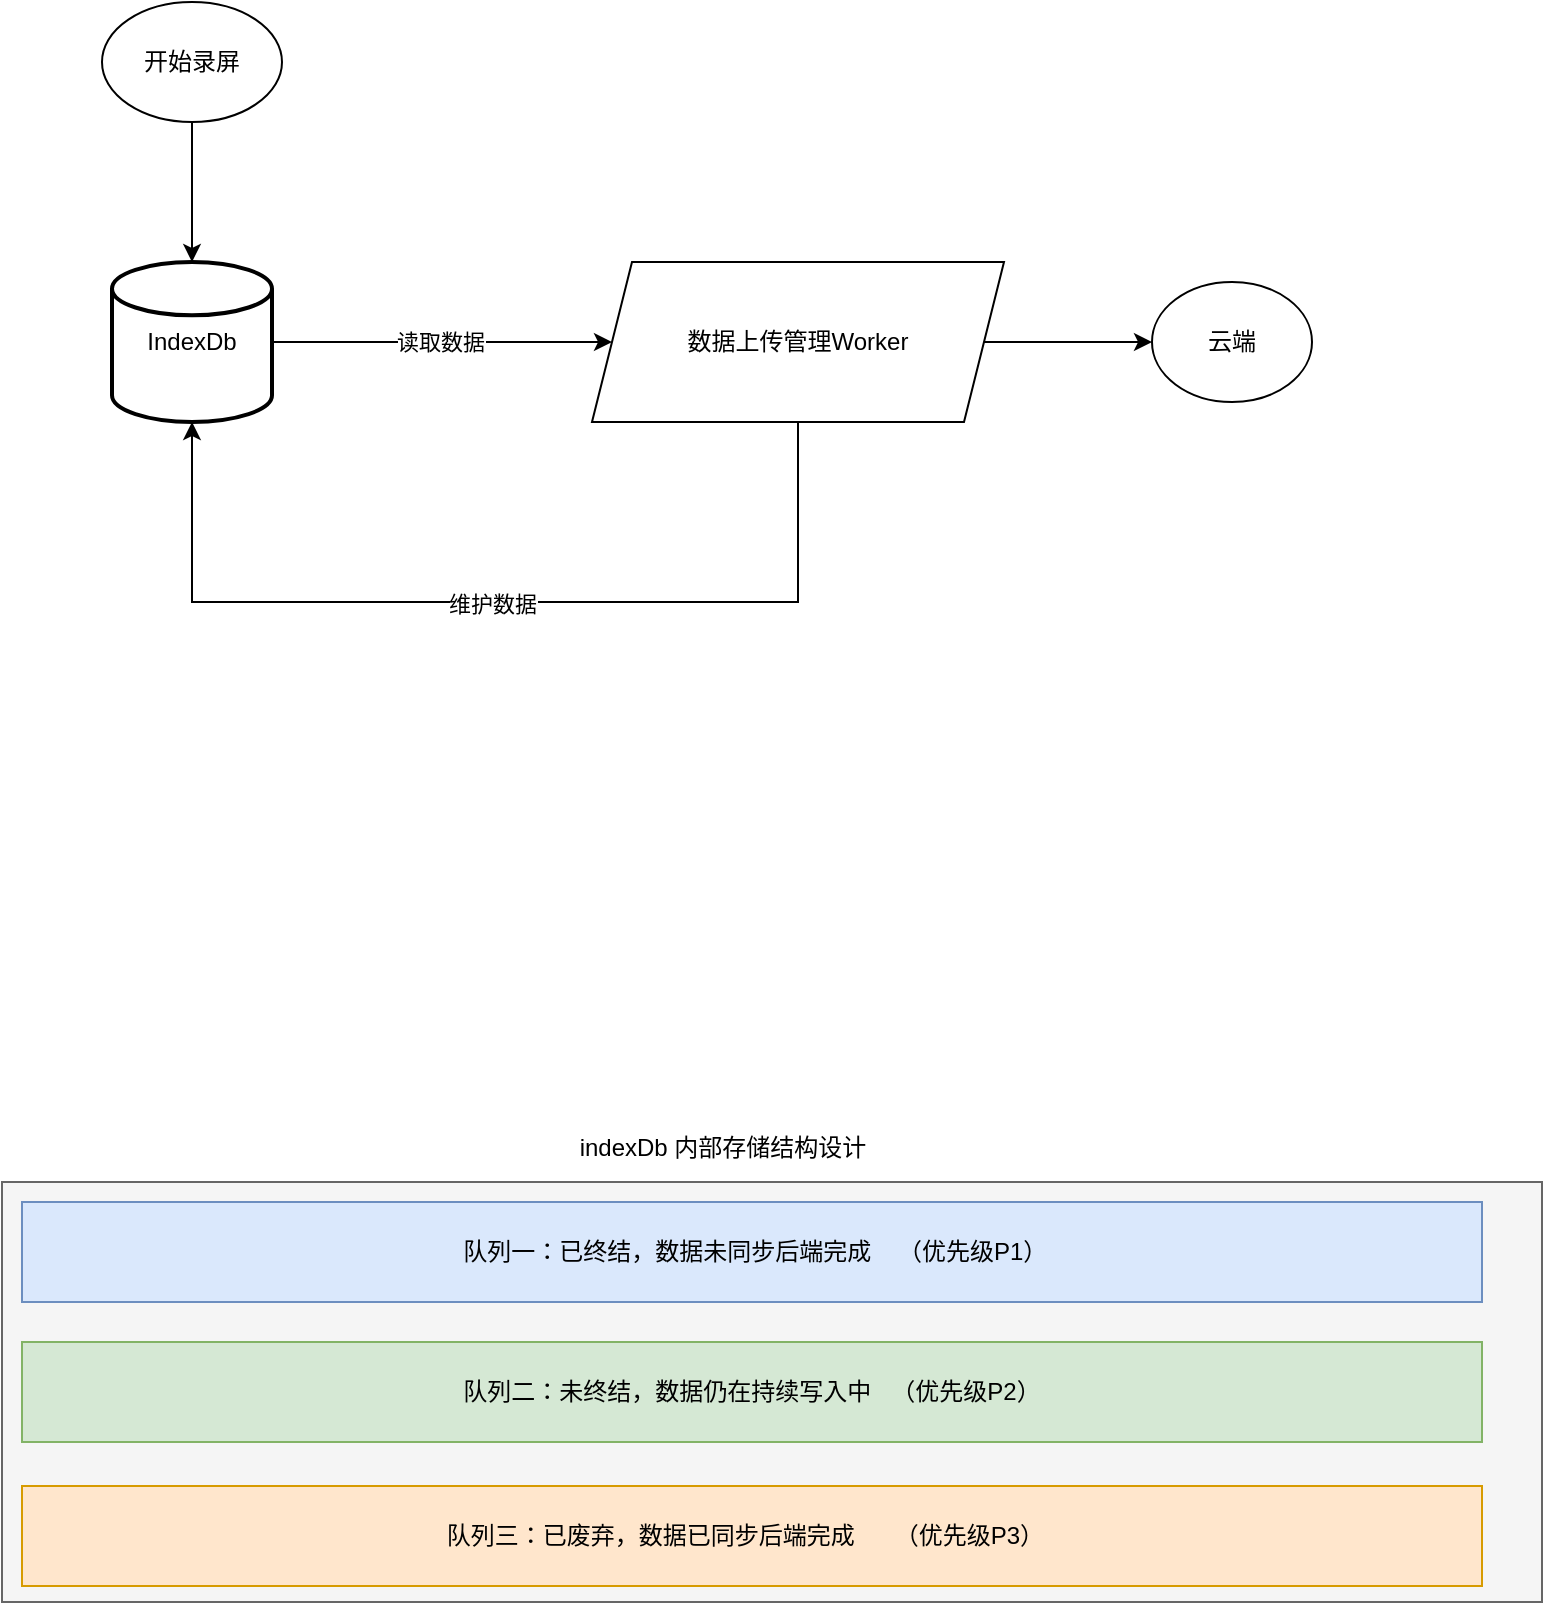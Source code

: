 <mxfile version="24.7.7">
  <diagram name="第 1 页" id="KuCFC6AAgxdEb4YInTib">
    <mxGraphModel dx="940" dy="578" grid="1" gridSize="10" guides="1" tooltips="1" connect="1" arrows="1" fold="1" page="1" pageScale="1" pageWidth="827" pageHeight="1169" math="0" shadow="0">
      <root>
        <mxCell id="0" />
        <mxCell id="1" parent="0" />
        <mxCell id="BxPonurwtIY7SWXghE0z-3" value="开始录屏" style="ellipse;whiteSpace=wrap;html=1;" vertex="1" parent="1">
          <mxGeometry x="80" y="60" width="90" height="60" as="geometry" />
        </mxCell>
        <mxCell id="BxPonurwtIY7SWXghE0z-31" style="edgeStyle=orthogonalEdgeStyle;rounded=0;orthogonalLoop=1;jettySize=auto;html=1;exitX=1;exitY=0.5;exitDx=0;exitDy=0;exitPerimeter=0;" edge="1" parent="1" source="BxPonurwtIY7SWXghE0z-7" target="BxPonurwtIY7SWXghE0z-27">
          <mxGeometry relative="1" as="geometry" />
        </mxCell>
        <mxCell id="BxPonurwtIY7SWXghE0z-32" value="读取数据" style="edgeLabel;html=1;align=center;verticalAlign=middle;resizable=0;points=[];" vertex="1" connectable="0" parent="BxPonurwtIY7SWXghE0z-31">
          <mxGeometry x="-0.012" relative="1" as="geometry">
            <mxPoint as="offset" />
          </mxGeometry>
        </mxCell>
        <mxCell id="BxPonurwtIY7SWXghE0z-7" value="IndexDb" style="strokeWidth=2;html=1;shape=mxgraph.flowchart.database;whiteSpace=wrap;" vertex="1" parent="1">
          <mxGeometry x="85" y="190" width="80" height="80" as="geometry" />
        </mxCell>
        <mxCell id="BxPonurwtIY7SWXghE0z-8" style="edgeStyle=orthogonalEdgeStyle;rounded=0;orthogonalLoop=1;jettySize=auto;html=1;exitX=0.5;exitY=1;exitDx=0;exitDy=0;entryX=0.5;entryY=0;entryDx=0;entryDy=0;entryPerimeter=0;" edge="1" parent="1" source="BxPonurwtIY7SWXghE0z-3" target="BxPonurwtIY7SWXghE0z-7">
          <mxGeometry relative="1" as="geometry" />
        </mxCell>
        <mxCell id="BxPonurwtIY7SWXghE0z-18" value="云端" style="ellipse;whiteSpace=wrap;html=1;" vertex="1" parent="1">
          <mxGeometry x="605" y="200" width="80" height="60" as="geometry" />
        </mxCell>
        <mxCell id="BxPonurwtIY7SWXghE0z-37" style="edgeStyle=orthogonalEdgeStyle;rounded=0;orthogonalLoop=1;jettySize=auto;html=1;exitX=1;exitY=0.5;exitDx=0;exitDy=0;entryX=0;entryY=0.5;entryDx=0;entryDy=0;" edge="1" parent="1" source="BxPonurwtIY7SWXghE0z-27" target="BxPonurwtIY7SWXghE0z-18">
          <mxGeometry relative="1" as="geometry" />
        </mxCell>
        <mxCell id="BxPonurwtIY7SWXghE0z-27" value="数据上传管理Worker" style="shape=parallelogram;perimeter=parallelogramPerimeter;whiteSpace=wrap;html=1;fixedSize=1;" vertex="1" parent="1">
          <mxGeometry x="325" y="190" width="206" height="80" as="geometry" />
        </mxCell>
        <mxCell id="BxPonurwtIY7SWXghE0z-34" style="edgeStyle=orthogonalEdgeStyle;rounded=0;orthogonalLoop=1;jettySize=auto;html=1;exitX=0.5;exitY=1;exitDx=0;exitDy=0;entryX=0.5;entryY=1;entryDx=0;entryDy=0;entryPerimeter=0;" edge="1" parent="1" source="BxPonurwtIY7SWXghE0z-27" target="BxPonurwtIY7SWXghE0z-7">
          <mxGeometry relative="1" as="geometry">
            <Array as="points">
              <mxPoint x="428" y="360" />
              <mxPoint x="125" y="360" />
            </Array>
          </mxGeometry>
        </mxCell>
        <mxCell id="BxPonurwtIY7SWXghE0z-35" value="维护数据" style="edgeLabel;html=1;align=center;verticalAlign=middle;resizable=0;points=[];" vertex="1" connectable="0" parent="BxPonurwtIY7SWXghE0z-34">
          <mxGeometry x="0.009" y="1" relative="1" as="geometry">
            <mxPoint as="offset" />
          </mxGeometry>
        </mxCell>
        <mxCell id="BxPonurwtIY7SWXghE0z-38" value="" style="rounded=0;whiteSpace=wrap;html=1;" vertex="1" parent="1">
          <mxGeometry x="320" y="730" width="120" height="60" as="geometry" />
        </mxCell>
        <mxCell id="BxPonurwtIY7SWXghE0z-39" value="" style="rounded=0;whiteSpace=wrap;html=1;fillColor=#f5f5f5;fontColor=#333333;strokeColor=#666666;" vertex="1" parent="1">
          <mxGeometry x="30" y="650" width="770" height="210" as="geometry" />
        </mxCell>
        <mxCell id="BxPonurwtIY7SWXghE0z-40" value="indexDb 内部存储结构设计" style="text;html=1;align=center;verticalAlign=middle;resizable=0;points=[];autosize=1;strokeColor=none;fillColor=none;" vertex="1" parent="1">
          <mxGeometry x="305" y="618" width="170" height="30" as="geometry" />
        </mxCell>
        <mxCell id="BxPonurwtIY7SWXghE0z-41" value="&amp;nbsp;队列一：已终结，数据未同步后端完成&amp;nbsp; &amp;nbsp; （优先级P1）" style="rounded=0;whiteSpace=wrap;html=1;fillColor=#dae8fc;strokeColor=#6c8ebf;" vertex="1" parent="1">
          <mxGeometry x="40" y="660" width="730" height="50" as="geometry" />
        </mxCell>
        <mxCell id="BxPonurwtIY7SWXghE0z-42" value="队列二：未终结，数据仍在持续写入中&amp;nbsp; &amp;nbsp;（优先级P2）" style="rounded=0;whiteSpace=wrap;html=1;fillColor=#d5e8d4;strokeColor=#82b366;" vertex="1" parent="1">
          <mxGeometry x="40" y="730" width="730" height="50" as="geometry" />
        </mxCell>
        <mxCell id="BxPonurwtIY7SWXghE0z-43" value="队列三：已废弃，数据已同步后端完成&amp;nbsp; &amp;nbsp; &amp;nbsp; （优先级P3）&amp;nbsp;&amp;nbsp;" style="rounded=0;whiteSpace=wrap;html=1;fillColor=#ffe6cc;strokeColor=#d79b00;" vertex="1" parent="1">
          <mxGeometry x="40" y="802" width="730" height="50" as="geometry" />
        </mxCell>
      </root>
    </mxGraphModel>
  </diagram>
</mxfile>
